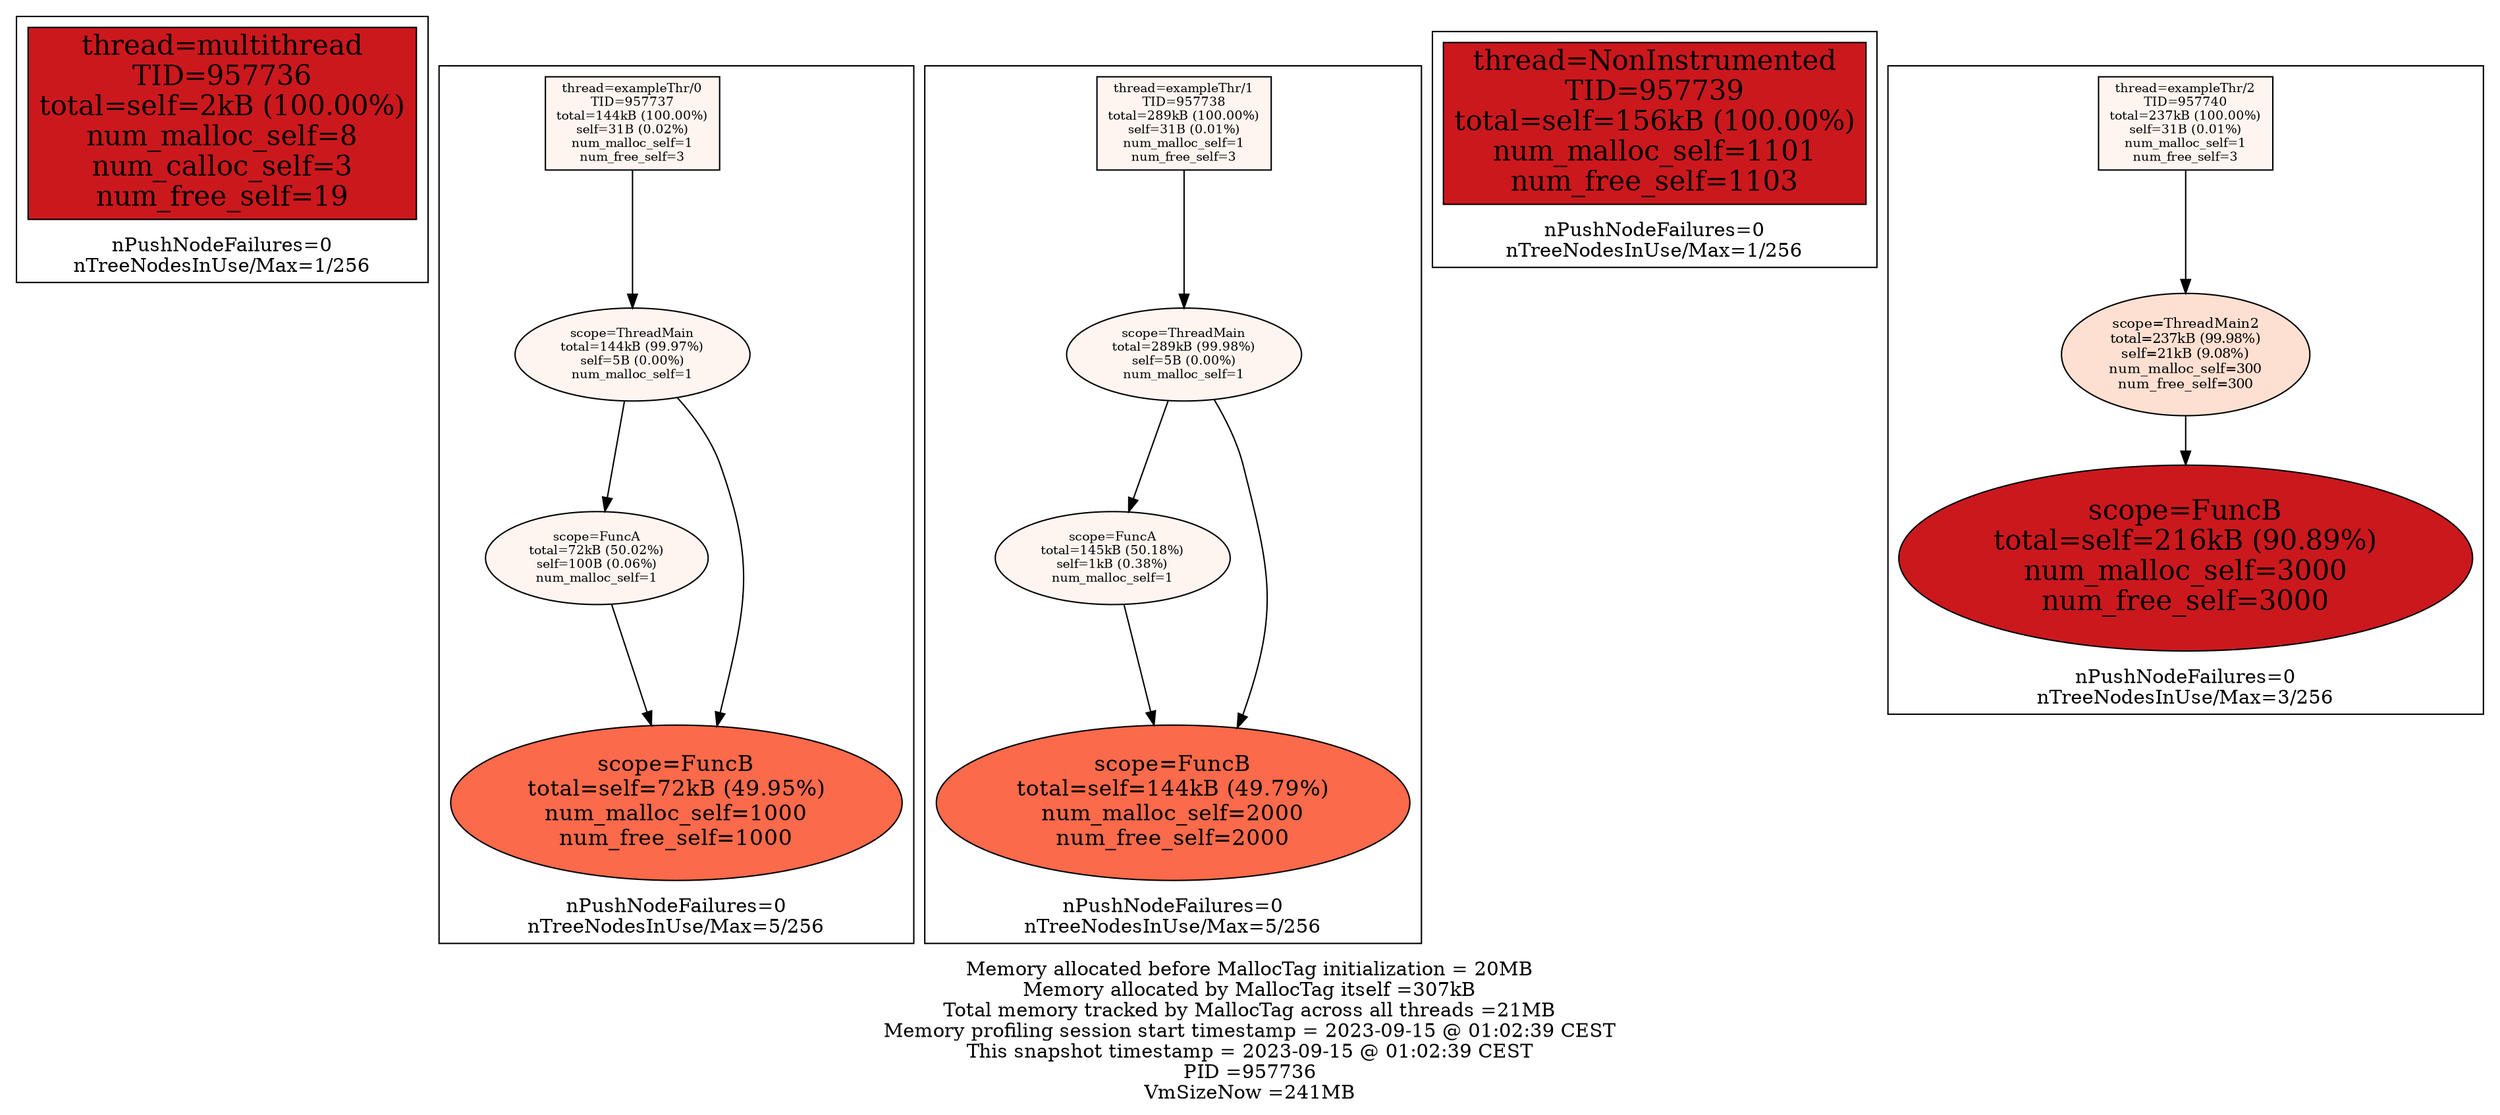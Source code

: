 digraph MallocTree {
 node [colorscheme=reds9 style=filled]
 subgraph cluster_TID957736 {
  node [colorscheme=reds9 style=filled]
  labelloc="b"
  label="nPushNodeFailures=0\nnTreeNodesInUse/Max=1/256\n"
  "957736_multithread" [label="thread=multithread\nTID=957736\ntotal=self=2kB (100.00%)\nnum_malloc_self=8\nnum_calloc_self=3\nnum_free_self=19" shape=box fillcolor=7 fontsize=20]
 }

 subgraph cluster_TID957737 {
  node [colorscheme=reds9 style=filled]
  labelloc="b"
  label="nPushNodeFailures=0\nnTreeNodesInUse/Max=5/256\n"
  "957737_exampleThr/0" [label="thread=exampleThr/0\nTID=957737\ntotal=144kB (100.00%)\nself=31B (0.02%)\nnum_malloc_self=1\nnum_free_self=3" shape=box fillcolor=1 fontsize=9]
  "957737_exampleThr/0" -> "957737_ThreadMain"
  "957737_ThreadMain" [label="scope=ThreadMain\ntotal=144kB (99.97%)\nself=5B (0.00%)\nnum_malloc_self=1" fillcolor=1 fontsize=9]
  "957737_ThreadMain" -> "957737_FuncA"
  "957737_ThreadMain" -> "957737_FuncB"
  "957737_FuncA" [label="scope=FuncA\ntotal=72kB (50.02%)\nself=100B (0.06%)\nnum_malloc_self=1" fillcolor=1 fontsize=9]
  "957737_FuncA" -> "957737_FuncB"
  "957737_FuncB" [label="scope=FuncB\ntotal=self=72kB (49.95%)\nnum_malloc_self=1000\nnum_free_self=1000" fillcolor=5 fontsize=16]
  "957737_FuncB" [label="scope=FuncB\ntotal=self=72kB (49.95%)\nnum_malloc_self=1000\nnum_free_self=1000" fillcolor=5 fontsize=16]
 }

 subgraph cluster_TID957738 {
  node [colorscheme=reds9 style=filled]
  labelloc="b"
  label="nPushNodeFailures=0\nnTreeNodesInUse/Max=5/256\n"
  "957738_exampleThr/1" [label="thread=exampleThr/1\nTID=957738\ntotal=289kB (100.00%)\nself=31B (0.01%)\nnum_malloc_self=1\nnum_free_self=3" shape=box fillcolor=1 fontsize=9]
  "957738_exampleThr/1" -> "957738_ThreadMain"
  "957738_ThreadMain" [label="scope=ThreadMain\ntotal=289kB (99.98%)\nself=5B (0.00%)\nnum_malloc_self=1" fillcolor=1 fontsize=9]
  "957738_ThreadMain" -> "957738_FuncA"
  "957738_ThreadMain" -> "957738_FuncB"
  "957738_FuncA" [label="scope=FuncA\ntotal=145kB (50.18%)\nself=1kB (0.38%)\nnum_malloc_self=1" fillcolor=1 fontsize=9]
  "957738_FuncA" -> "957738_FuncB"
  "957738_FuncB" [label="scope=FuncB\ntotal=self=144kB (49.79%)\nnum_malloc_self=2000\nnum_free_self=2000" fillcolor=5 fontsize=16]
  "957738_FuncB" [label="scope=FuncB\ntotal=self=144kB (49.79%)\nnum_malloc_self=2000\nnum_free_self=2000" fillcolor=5 fontsize=16]
 }

 subgraph cluster_TID957739 {
  node [colorscheme=reds9 style=filled]
  labelloc="b"
  label="nPushNodeFailures=0\nnTreeNodesInUse/Max=1/256\n"
  "957739_NonInstrumented" [label="thread=NonInstrumented\nTID=957739\ntotal=self=156kB (100.00%)\nnum_malloc_self=1101\nnum_free_self=1103" shape=box fillcolor=7 fontsize=20]
 }

 subgraph cluster_TID957740 {
  node [colorscheme=reds9 style=filled]
  labelloc="b"
  label="nPushNodeFailures=0\nnTreeNodesInUse/Max=3/256\n"
  "957740_exampleThr/2" [label="thread=exampleThr/2\nTID=957740\ntotal=237kB (100.00%)\nself=31B (0.01%)\nnum_malloc_self=1\nnum_free_self=3" shape=box fillcolor=1 fontsize=9]
  "957740_exampleThr/2" -> "957740_ThreadMain2"
  "957740_ThreadMain2" [label="scope=ThreadMain2\ntotal=237kB (99.98%)\nself=21kB (9.08%)\nnum_malloc_self=300\nnum_free_self=300" fillcolor=2 fontsize=10]
  "957740_ThreadMain2" -> "957740_FuncB"
  "957740_FuncB" [label="scope=FuncB\ntotal=self=216kB (90.89%)\nnum_malloc_self=3000\nnum_free_self=3000" fillcolor=7 fontsize=20]
 }

 labelloc="b"
 label="Memory allocated before MallocTag initialization = 20MB\nMemory allocated by MallocTag itself =307kB\nTotal memory tracked by MallocTag across all threads =21MB\nMemory profiling session start timestamp = 2023-09-15 @ 01:02:39 CEST\nThis snapshot timestamp = 2023-09-15 @ 01:02:39 CEST\nPID =957736\nVmSizeNow =241MB\n"
}

